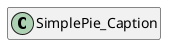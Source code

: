 @startuml
set namespaceSeparator \\
hide members
hide << alias >> circle

class SimplePie_Caption
@enduml
